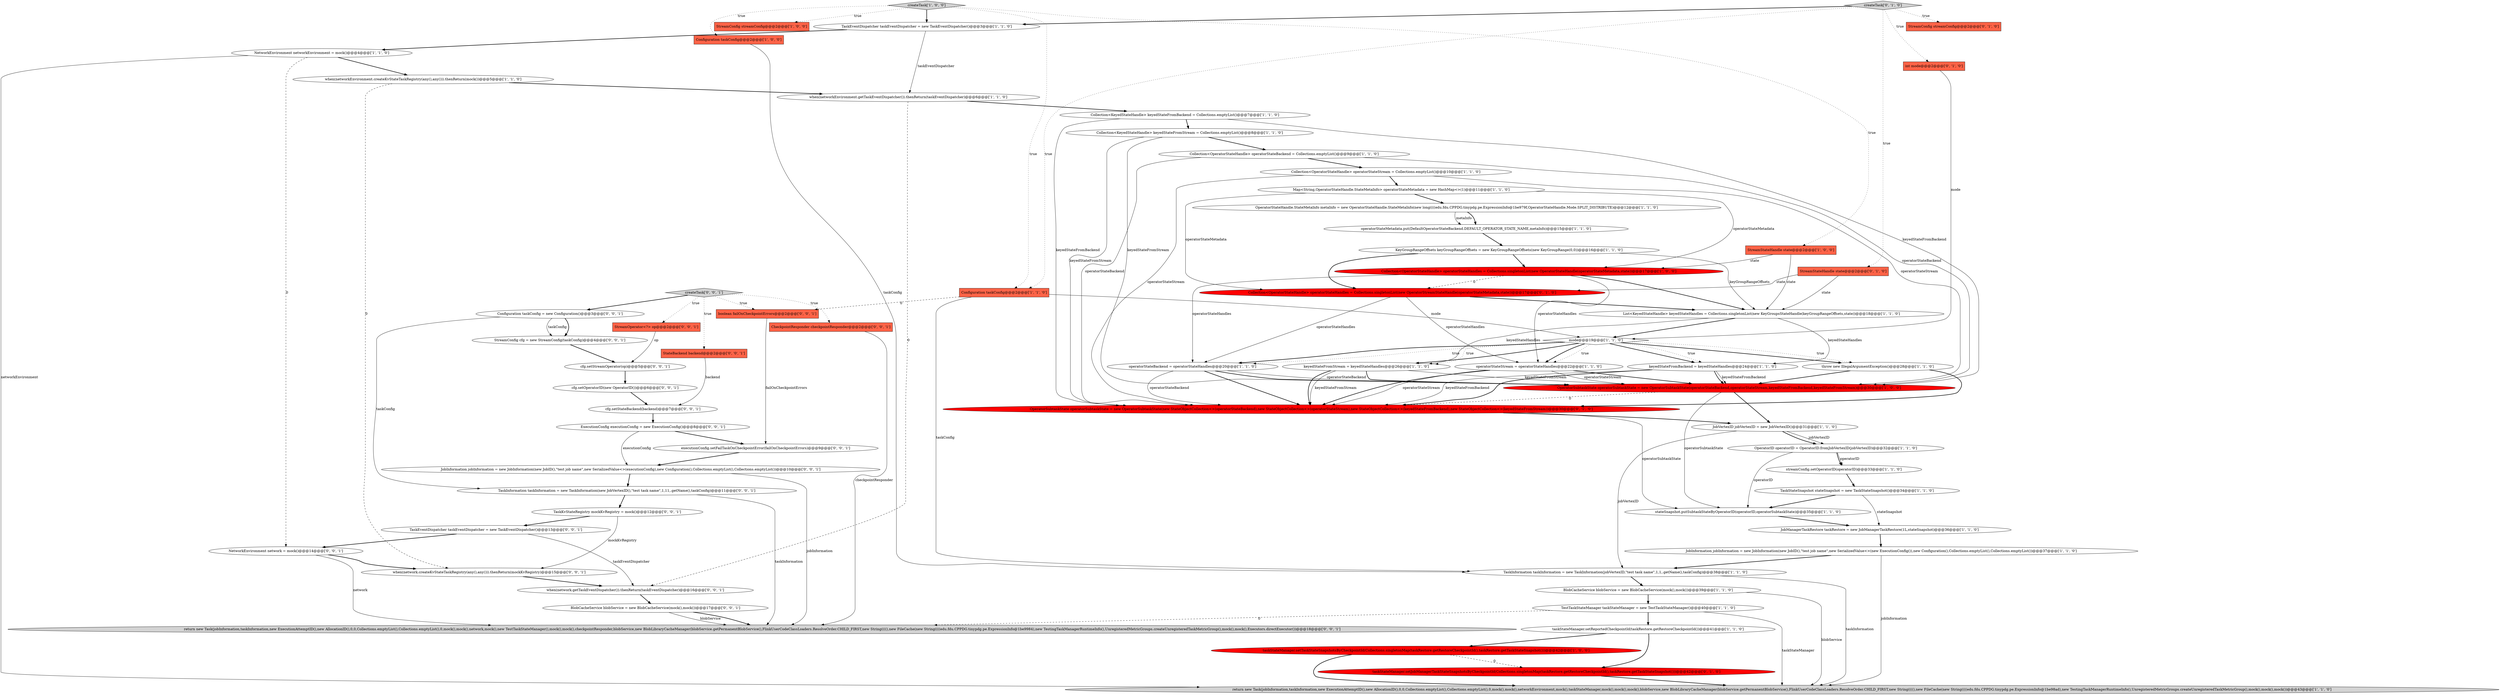 digraph {
11 [style = filled, label = "operatorStateBackend = operatorStateHandles@@@20@@@['1', '1', '0']", fillcolor = white, shape = ellipse image = "AAA0AAABBB1BBB"];
37 [style = filled, label = "Collection<OperatorStateHandle> operatorStateHandles = Collections.singletonList(new OperatorStateHandle(operatorStateMetadata,state))@@@17@@@['1', '0', '0']", fillcolor = red, shape = ellipse image = "AAA1AAABBB1BBB"];
50 [style = filled, label = "TaskInformation taskInformation = new TaskInformation(new JobVertexID(),\"test task name\",1,11,.getName(),taskConfig)@@@11@@@['0', '0', '1']", fillcolor = white, shape = ellipse image = "AAA0AAABBB3BBB"];
20 [style = filled, label = "Collection<KeyedStateHandle> keyedStateFromBackend = Collections.emptyList()@@@7@@@['1', '1', '0']", fillcolor = white, shape = ellipse image = "AAA0AAABBB1BBB"];
29 [style = filled, label = "operatorStateStream = operatorStateHandles@@@22@@@['1', '1', '0']", fillcolor = white, shape = ellipse image = "AAA0AAABBB1BBB"];
59 [style = filled, label = "TaskKvStateRegistry mockKvRegistry = mock()@@@12@@@['0', '0', '1']", fillcolor = white, shape = ellipse image = "AAA0AAABBB3BBB"];
0 [style = filled, label = "StreamStateHandle state@@@2@@@['1', '0', '0']", fillcolor = tomato, shape = box image = "AAA0AAABBB1BBB"];
66 [style = filled, label = "BlobCacheService blobService = new BlobCacheService(mock(),mock())@@@17@@@['0', '0', '1']", fillcolor = white, shape = ellipse image = "AAA0AAABBB3BBB"];
34 [style = filled, label = "when(networkEnvironment.createKvStateTaskRegistry(any(),any())).thenReturn(mock())@@@5@@@['1', '1', '0']", fillcolor = white, shape = ellipse image = "AAA0AAABBB1BBB"];
8 [style = filled, label = "JobManagerTaskRestore taskRestore = new JobManagerTaskRestore(1L,stateSnapshot)@@@36@@@['1', '1', '0']", fillcolor = white, shape = ellipse image = "AAA0AAABBB1BBB"];
15 [style = filled, label = "TaskInformation taskInformation = new TaskInformation(jobVertexID,\"test task name\",1,1,.getName(),taskConfig)@@@38@@@['1', '1', '0']", fillcolor = white, shape = ellipse image = "AAA0AAABBB1BBB"];
38 [style = filled, label = "NetworkEnvironment networkEnvironment = mock()@@@4@@@['1', '1', '0']", fillcolor = white, shape = ellipse image = "AAA0AAABBB1BBB"];
43 [style = filled, label = "Collection<OperatorStateHandle> operatorStateHandles = Collections.singletonList(new OperatorStreamStateHandle(operatorStateMetadata,state))@@@17@@@['0', '1', '0']", fillcolor = red, shape = ellipse image = "AAA1AAABBB2BBB"];
27 [style = filled, label = "keyedStateFromStream = keyedStateHandles@@@26@@@['1', '1', '0']", fillcolor = white, shape = ellipse image = "AAA0AAABBB1BBB"];
57 [style = filled, label = "Configuration taskConfig = new Configuration()@@@3@@@['0', '0', '1']", fillcolor = white, shape = ellipse image = "AAA0AAABBB3BBB"];
36 [style = filled, label = "OperatorStateHandle.StateMetaInfo metaInfo = new OperatorStateHandle.StateMetaInfo(new long((((edu.fdu.CPPDG.tinypdg.pe.ExpressionInfo@1be979f,OperatorStateHandle.Mode.SPLIT_DISTRIBUTE)@@@12@@@['1', '1', '0']", fillcolor = white, shape = ellipse image = "AAA0AAABBB1BBB"];
19 [style = filled, label = "JobVertexID jobVertexID = new JobVertexID()@@@31@@@['1', '1', '0']", fillcolor = white, shape = ellipse image = "AAA0AAABBB1BBB"];
13 [style = filled, label = "streamConfig.setOperatorID(operatorID)@@@33@@@['1', '1', '0']", fillcolor = white, shape = ellipse image = "AAA0AAABBB1BBB"];
40 [style = filled, label = "OperatorSubtaskState operatorSubtaskState = new OperatorSubtaskState(new StateObjectCollection<>(operatorStateBackend),new StateObjectCollection<>(operatorStateStream),new StateObjectCollection<>(keyedStateFromBackend),new StateObjectCollection<>(keyedStateFromStream))@@@30@@@['0', '1', '0']", fillcolor = red, shape = ellipse image = "AAA1AAABBB2BBB"];
54 [style = filled, label = "CheckpointResponder checkpointResponder@@@2@@@['0', '0', '1']", fillcolor = tomato, shape = box image = "AAA0AAABBB3BBB"];
42 [style = filled, label = "StreamConfig streamConfig@@@2@@@['0', '1', '0']", fillcolor = tomato, shape = box image = "AAA0AAABBB2BBB"];
31 [style = filled, label = "List<KeyedStateHandle> keyedStateHandles = Collections.singletonList(new KeyGroupsStateHandle(keyGroupRangeOffsets,state))@@@18@@@['1', '1', '0']", fillcolor = white, shape = ellipse image = "AAA0AAABBB1BBB"];
1 [style = filled, label = "StreamConfig streamConfig@@@2@@@['1', '0', '0']", fillcolor = tomato, shape = box image = "AAA0AAABBB1BBB"];
17 [style = filled, label = "OperatorID operatorID = OperatorID.fromJobVertexID(jobVertexID)@@@32@@@['1', '1', '0']", fillcolor = white, shape = ellipse image = "AAA0AAABBB1BBB"];
56 [style = filled, label = "cfg.setStateBackend(backend)@@@7@@@['0', '0', '1']", fillcolor = white, shape = ellipse image = "AAA0AAABBB3BBB"];
30 [style = filled, label = "return new Task(jobInformation,taskInformation,new ExecutionAttemptID(),new AllocationID(),0,0,Collections.emptyList(),Collections.emptyList(),0,mock(),mock(),networkEnvironment,mock(),taskStateManager,mock(),mock(),mock(),blobService,new BlobLibraryCacheManager(blobService.getPermanentBlobService(),FlinkUserCodeClassLoaders.ResolveOrder.CHILD_FIRST,new String((((),new FileCache(new String((((edu.fdu.CPPDG.tinypdg.pe.ExpressionInfo@1be98ad),new TestingTaskManagerRuntimeInfo(),UnregisteredMetricGroups.createUnregisteredTaskMetricGroup(),mock(),mock(),mock())@@@43@@@['1', '1', '0']", fillcolor = lightgray, shape = ellipse image = "AAA0AAABBB1BBB"];
65 [style = filled, label = "when(network.createKvStateTaskRegistry(any(),any())).thenReturn(mockKvRegistry)@@@15@@@['0', '0', '1']", fillcolor = white, shape = ellipse image = "AAA0AAABBB3BBB"];
4 [style = filled, label = "Configuration taskConfig@@@2@@@['1', '0', '0']", fillcolor = tomato, shape = box image = "AAA0AAABBB1BBB"];
18 [style = filled, label = "Collection<OperatorStateHandle> operatorStateBackend = Collections.emptyList()@@@9@@@['1', '1', '0']", fillcolor = white, shape = ellipse image = "AAA0AAABBB1BBB"];
23 [style = filled, label = "mode@@@19@@@['1', '1', '0']", fillcolor = white, shape = diamond image = "AAA0AAABBB1BBB"];
52 [style = filled, label = "executionConfig.setFailTaskOnCheckpointError(failOnCheckpointErrors)@@@9@@@['0', '0', '1']", fillcolor = white, shape = ellipse image = "AAA0AAABBB3BBB"];
28 [style = filled, label = "createTask['1', '0', '0']", fillcolor = lightgray, shape = diamond image = "AAA0AAABBB1BBB"];
24 [style = filled, label = "Configuration taskConfig@@@2@@@['1', '1', '0']", fillcolor = tomato, shape = box image = "AAA0AAABBB1BBB"];
39 [style = filled, label = "StreamStateHandle state@@@2@@@['0', '1', '0']", fillcolor = tomato, shape = box image = "AAA0AAABBB2BBB"];
21 [style = filled, label = "Collection<KeyedStateHandle> keyedStateFromStream = Collections.emptyList()@@@8@@@['1', '1', '0']", fillcolor = white, shape = ellipse image = "AAA0AAABBB1BBB"];
25 [style = filled, label = "keyedStateFromBackend = keyedStateHandles@@@24@@@['1', '1', '0']", fillcolor = white, shape = ellipse image = "AAA0AAABBB1BBB"];
12 [style = filled, label = "taskStateManager.setTaskStateSnapshotsByCheckpointId(Collections.singletonMap(taskRestore.getRestoreCheckpointId(),taskRestore.getTaskStateSnapshot()))@@@42@@@['1', '0', '0']", fillcolor = red, shape = ellipse image = "AAA1AAABBB1BBB"];
53 [style = filled, label = "return new Task(jobInformation,taskInformation,new ExecutionAttemptID(),new AllocationID(),0,0,Collections.emptyList(),Collections.emptyList(),0,mock(),mock(),network,mock(),new TestTaskStateManager(),mock(),mock(),checkpointResponder,blobService,new BlobLibraryCacheManager(blobService.getPermanentBlobService(),FlinkUserCodeClassLoaders.ResolveOrder.CHILD_FIRST,new String((((),new FileCache(new String((((edu.fdu.CPPDG.tinypdg.pe.ExpressionInfo@1be9984),new TestingTaskManagerRuntimeInfo(),UnregisteredMetricGroups.createUnregisteredTaskMetricGroup(),mock(),mock(),Executors.directExecutor())@@@18@@@['0', '0', '1']", fillcolor = lightgray, shape = ellipse image = "AAA0AAABBB3BBB"];
63 [style = filled, label = "when(network.getTaskEventDispatcher()).thenReturn(taskEventDispatcher)@@@16@@@['0', '0', '1']", fillcolor = white, shape = ellipse image = "AAA0AAABBB3BBB"];
22 [style = filled, label = "Collection<OperatorStateHandle> operatorStateStream = Collections.emptyList()@@@10@@@['1', '1', '0']", fillcolor = white, shape = ellipse image = "AAA0AAABBB1BBB"];
35 [style = filled, label = "Map<String,OperatorStateHandle.StateMetaInfo> operatorStateMetadata = new HashMap<>(1)@@@11@@@['1', '1', '0']", fillcolor = white, shape = ellipse image = "AAA0AAABBB1BBB"];
2 [style = filled, label = "OperatorSubtaskState operatorSubtaskState = new OperatorSubtaskState(operatorStateBackend,operatorStateStream,keyedStateFromBackend,keyedStateFromStream)@@@30@@@['1', '0', '0']", fillcolor = red, shape = ellipse image = "AAA1AAABBB1BBB"];
7 [style = filled, label = "KeyGroupRangeOffsets keyGroupRangeOffsets = new KeyGroupRangeOffsets(new KeyGroupRange(0,0))@@@16@@@['1', '1', '0']", fillcolor = white, shape = ellipse image = "AAA0AAABBB1BBB"];
48 [style = filled, label = "NetworkEnvironment network = mock()@@@14@@@['0', '0', '1']", fillcolor = white, shape = ellipse image = "AAA0AAABBB3BBB"];
32 [style = filled, label = "stateSnapshot.putSubtaskStateByOperatorID(operatorID,operatorSubtaskState)@@@35@@@['1', '1', '0']", fillcolor = white, shape = ellipse image = "AAA0AAABBB1BBB"];
49 [style = filled, label = "createTask['0', '0', '1']", fillcolor = lightgray, shape = diamond image = "AAA0AAABBB3BBB"];
64 [style = filled, label = "boolean failOnCheckpointErrors@@@2@@@['0', '0', '1']", fillcolor = tomato, shape = box image = "AAA0AAABBB3BBB"];
6 [style = filled, label = "operatorStateMetadata.put(DefaultOperatorStateBackend.DEFAULT_OPERATOR_STATE_NAME,metaInfo)@@@15@@@['1', '1', '0']", fillcolor = white, shape = ellipse image = "AAA0AAABBB1BBB"];
10 [style = filled, label = "throw new IllegalArgumentException()@@@28@@@['1', '1', '0']", fillcolor = white, shape = ellipse image = "AAA0AAABBB1BBB"];
47 [style = filled, label = "TaskEventDispatcher taskEventDispatcher = new TaskEventDispatcher()@@@13@@@['0', '0', '1']", fillcolor = white, shape = ellipse image = "AAA0AAABBB3BBB"];
3 [style = filled, label = "JobInformation jobInformation = new JobInformation(new JobID(),\"test job name\",new SerializedValue<>(new ExecutionConfig()),new Configuration(),Collections.emptyList(),Collections.emptyList())@@@37@@@['1', '1', '0']", fillcolor = white, shape = ellipse image = "AAA0AAABBB1BBB"];
46 [style = filled, label = "StreamConfig cfg = new StreamConfig(taskConfig)@@@4@@@['0', '0', '1']", fillcolor = white, shape = ellipse image = "AAA0AAABBB3BBB"];
61 [style = filled, label = "cfg.setOperatorID(new OperatorID())@@@6@@@['0', '0', '1']", fillcolor = white, shape = ellipse image = "AAA0AAABBB3BBB"];
5 [style = filled, label = "when(networkEnvironment.getTaskEventDispatcher()).thenReturn(taskEventDispatcher)@@@6@@@['1', '1', '0']", fillcolor = white, shape = ellipse image = "AAA0AAABBB1BBB"];
45 [style = filled, label = "createTask['0', '1', '0']", fillcolor = lightgray, shape = diamond image = "AAA0AAABBB2BBB"];
16 [style = filled, label = "TestTaskStateManager taskStateManager = new TestTaskStateManager()@@@40@@@['1', '1', '0']", fillcolor = white, shape = ellipse image = "AAA0AAABBB1BBB"];
14 [style = filled, label = "TaskStateSnapshot stateSnapshot = new TaskStateSnapshot()@@@34@@@['1', '1', '0']", fillcolor = white, shape = ellipse image = "AAA0AAABBB1BBB"];
26 [style = filled, label = "taskStateManager.setReportedCheckpointId(taskRestore.getRestoreCheckpointId())@@@41@@@['1', '1', '0']", fillcolor = white, shape = ellipse image = "AAA0AAABBB1BBB"];
55 [style = filled, label = "StateBackend backend@@@2@@@['0', '0', '1']", fillcolor = tomato, shape = box image = "AAA0AAABBB3BBB"];
60 [style = filled, label = "cfg.setStreamOperator(op)@@@5@@@['0', '0', '1']", fillcolor = white, shape = ellipse image = "AAA0AAABBB3BBB"];
58 [style = filled, label = "ExecutionConfig executionConfig = new ExecutionConfig()@@@8@@@['0', '0', '1']", fillcolor = white, shape = ellipse image = "AAA0AAABBB3BBB"];
44 [style = filled, label = "int mode@@@2@@@['0', '1', '0']", fillcolor = tomato, shape = box image = "AAA0AAABBB2BBB"];
62 [style = filled, label = "JobInformation jobInformation = new JobInformation(new JobID(),\"test job name\",new SerializedValue<>(executionConfig),new Configuration(),Collections.emptyList(),Collections.emptyList())@@@10@@@['0', '0', '1']", fillcolor = white, shape = ellipse image = "AAA0AAABBB3BBB"];
51 [style = filled, label = "StreamOperator<?> op@@@2@@@['0', '0', '1']", fillcolor = tomato, shape = box image = "AAA0AAABBB3BBB"];
41 [style = filled, label = "taskStateManager.setJobManagerTaskStateSnapshotsByCheckpointId(Collections.singletonMap(taskRestore.getRestoreCheckpointId(),taskRestore.getTaskStateSnapshot()))@@@42@@@['0', '1', '0']", fillcolor = red, shape = ellipse image = "AAA1AAABBB2BBB"];
9 [style = filled, label = "TaskEventDispatcher taskEventDispatcher = new TaskEventDispatcher()@@@3@@@['1', '1', '0']", fillcolor = white, shape = ellipse image = "AAA0AAABBB1BBB"];
33 [style = filled, label = "BlobCacheService blobService = new BlobCacheService(mock(),mock())@@@39@@@['1', '1', '0']", fillcolor = white, shape = ellipse image = "AAA0AAABBB1BBB"];
9->5 [style = solid, label="taskEventDispatcher"];
61->56 [style = bold, label=""];
5->20 [style = bold, label=""];
49->55 [style = dotted, label="true"];
19->17 [style = solid, label="jobVertexID"];
59->65 [style = solid, label="mockKvRegistry"];
28->9 [style = bold, label=""];
40->32 [style = solid, label="operatorSubtaskState"];
43->11 [style = solid, label="operatorStateHandles"];
21->18 [style = bold, label=""];
15->30 [style = solid, label="taskInformation"];
23->29 [style = bold, label=""];
26->12 [style = bold, label=""];
37->29 [style = solid, label="operatorStateHandles"];
29->2 [style = bold, label=""];
18->22 [style = bold, label=""];
63->66 [style = bold, label=""];
0->37 [style = solid, label="state"];
55->56 [style = solid, label="backend"];
37->31 [style = bold, label=""];
7->43 [style = bold, label=""];
45->42 [style = dotted, label="true"];
66->53 [style = solid, label="blobService"];
23->29 [style = dotted, label="true"];
9->38 [style = bold, label=""];
13->14 [style = bold, label=""];
27->2 [style = bold, label=""];
25->40 [style = bold, label=""];
57->46 [style = bold, label=""];
18->2 [style = solid, label="operatorStateBackend"];
27->40 [style = solid, label="keyedStateFromStream"];
36->6 [style = bold, label=""];
27->2 [style = solid, label="keyedStateFromStream"];
23->25 [style = bold, label=""];
33->16 [style = bold, label=""];
47->63 [style = solid, label="taskEventDispatcher"];
38->48 [style = dashed, label="0"];
35->37 [style = solid, label="operatorStateMetadata"];
47->48 [style = bold, label=""];
62->53 [style = solid, label="jobInformation"];
39->43 [style = solid, label="state"];
49->54 [style = dotted, label="true"];
21->2 [style = solid, label="keyedStateFromStream"];
17->13 [style = solid, label="operatorID"];
7->37 [style = bold, label=""];
16->26 [style = bold, label=""];
49->64 [style = dotted, label="true"];
45->44 [style = dotted, label="true"];
11->2 [style = solid, label="operatorStateBackend"];
31->25 [style = solid, label="keyedStateHandles"];
37->11 [style = solid, label="operatorStateHandles"];
21->40 [style = solid, label="keyedStateFromStream"];
25->2 [style = bold, label=""];
46->60 [style = bold, label=""];
49->51 [style = dotted, label="true"];
56->58 [style = bold, label=""];
33->30 [style = solid, label="blobService"];
41->30 [style = bold, label=""];
28->24 [style = dotted, label="true"];
36->6 [style = solid, label="metaInfo"];
50->53 [style = solid, label="taskInformation"];
22->2 [style = solid, label="operatorStateStream"];
19->15 [style = solid, label="jobVertexID"];
23->27 [style = dotted, label="true"];
4->15 [style = solid, label="taskConfig"];
23->10 [style = bold, label=""];
22->40 [style = solid, label="operatorStateStream"];
20->2 [style = solid, label="keyedStateFromBackend"];
45->39 [style = dotted, label="true"];
29->40 [style = bold, label=""];
10->2 [style = bold, label=""];
52->62 [style = bold, label=""];
25->2 [style = solid, label="keyedStateFromBackend"];
20->40 [style = solid, label="keyedStateFromBackend"];
6->7 [style = bold, label=""];
45->24 [style = dotted, label="true"];
64->52 [style = solid, label="failOnCheckpointErrors"];
15->33 [style = bold, label=""];
39->31 [style = solid, label="state"];
14->8 [style = solid, label="stateSnapshot"];
29->40 [style = solid, label="operatorStateStream"];
54->53 [style = solid, label="checkpointResponder"];
0->31 [style = solid, label="state"];
57->46 [style = solid, label="taskConfig"];
8->3 [style = bold, label=""];
40->19 [style = bold, label=""];
19->17 [style = bold, label=""];
48->53 [style = solid, label="network"];
16->30 [style = solid, label="taskStateManager"];
28->1 [style = dotted, label="true"];
16->53 [style = dashed, label="0"];
17->32 [style = solid, label="operatorID"];
12->41 [style = dashed, label="0"];
58->62 [style = solid, label="executionConfig"];
59->47 [style = bold, label=""];
26->41 [style = bold, label=""];
32->8 [style = bold, label=""];
23->10 [style = dotted, label="true"];
28->0 [style = dotted, label="true"];
60->61 [style = bold, label=""];
2->32 [style = solid, label="operatorSubtaskState"];
24->64 [style = dashed, label="0"];
38->34 [style = bold, label=""];
31->27 [style = solid, label="keyedStateHandles"];
10->40 [style = bold, label=""];
28->4 [style = dotted, label="true"];
17->13 [style = bold, label=""];
23->11 [style = bold, label=""];
24->15 [style = solid, label="taskConfig"];
22->35 [style = bold, label=""];
14->32 [style = bold, label=""];
29->2 [style = solid, label="operatorStateStream"];
45->9 [style = bold, label=""];
65->63 [style = bold, label=""];
23->25 [style = dotted, label="true"];
43->31 [style = bold, label=""];
2->19 [style = bold, label=""];
24->23 [style = solid, label="mode"];
31->23 [style = bold, label=""];
23->27 [style = bold, label=""];
51->60 [style = solid, label="op"];
66->53 [style = bold, label=""];
25->40 [style = solid, label="keyedStateFromBackend"];
34->5 [style = bold, label=""];
43->29 [style = solid, label="operatorStateHandles"];
35->43 [style = solid, label="operatorStateMetadata"];
12->30 [style = bold, label=""];
3->15 [style = bold, label=""];
44->23 [style = solid, label="mode"];
11->40 [style = solid, label="operatorStateBackend"];
11->40 [style = bold, label=""];
11->2 [style = bold, label=""];
37->43 [style = dashed, label="0"];
38->30 [style = solid, label="networkEnvironment"];
7->31 [style = solid, label="keyGroupRangeOffsets"];
20->21 [style = bold, label=""];
5->63 [style = dashed, label="0"];
18->40 [style = solid, label="operatorStateBackend"];
3->30 [style = solid, label="jobInformation"];
62->50 [style = bold, label=""];
27->40 [style = bold, label=""];
58->52 [style = bold, label=""];
48->65 [style = bold, label=""];
2->40 [style = dashed, label="0"];
35->36 [style = bold, label=""];
49->57 [style = bold, label=""];
34->65 [style = dashed, label="0"];
57->50 [style = solid, label="taskConfig"];
50->59 [style = bold, label=""];
23->11 [style = dotted, label="true"];
}
